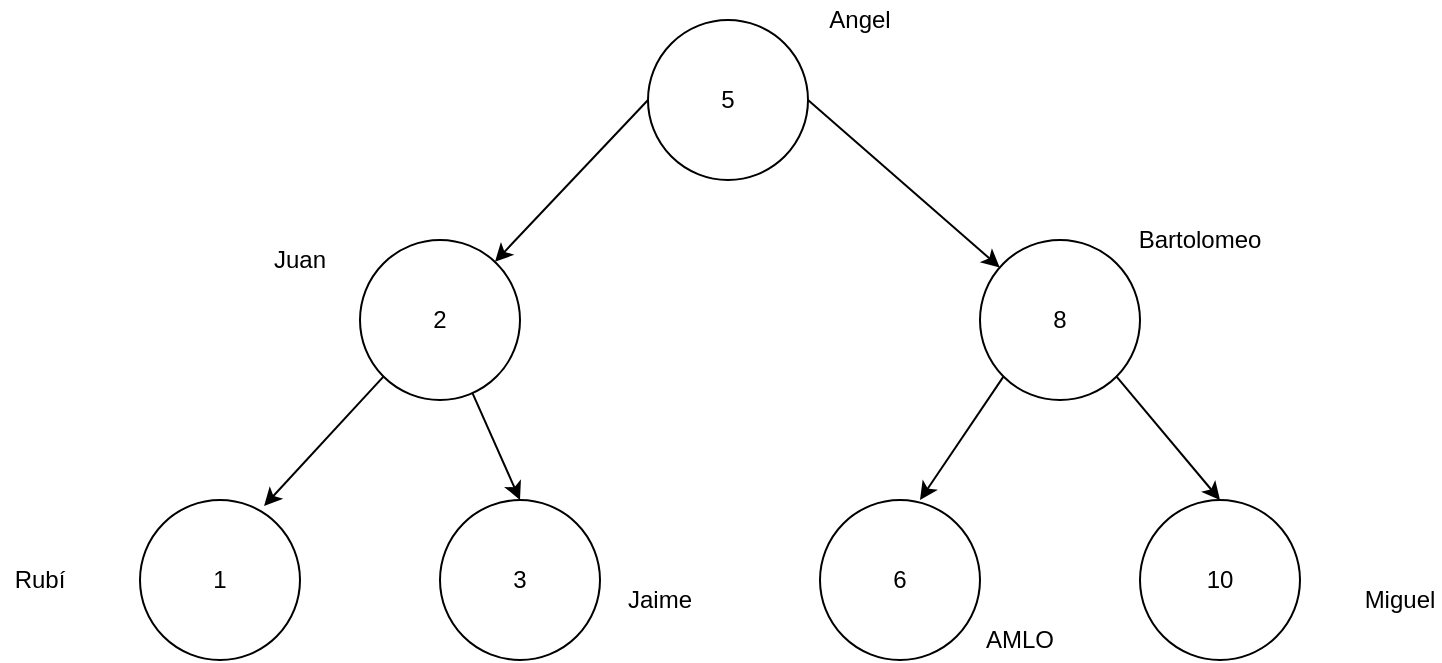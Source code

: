 <mxfile>
    <diagram id="jlbz8QbFJrKO7rKDT4fe" name="Page-1">
        <mxGraphModel dx="932" dy="648" grid="1" gridSize="10" guides="1" tooltips="1" connect="1" arrows="1" fold="1" page="1" pageScale="1" pageWidth="827" pageHeight="1169" math="0" shadow="0">
            <root>
                <mxCell id="0"/>
                <mxCell id="1" parent="0"/>
                <mxCell id="2" value="5" style="ellipse;whiteSpace=wrap;html=1;aspect=fixed;" parent="1" vertex="1">
                    <mxGeometry x="374" y="110" width="80" height="80" as="geometry"/>
                </mxCell>
                <mxCell id="3" value="2" style="ellipse;whiteSpace=wrap;html=1;aspect=fixed;" parent="1" vertex="1">
                    <mxGeometry x="230" y="220" width="80" height="80" as="geometry"/>
                </mxCell>
                <mxCell id="4" value="8" style="ellipse;whiteSpace=wrap;html=1;aspect=fixed;" parent="1" vertex="1">
                    <mxGeometry x="540" y="220" width="80" height="80" as="geometry"/>
                </mxCell>
                <mxCell id="7" value="1" style="ellipse;whiteSpace=wrap;html=1;aspect=fixed;" parent="1" vertex="1">
                    <mxGeometry x="120" y="350" width="80" height="80" as="geometry"/>
                </mxCell>
                <mxCell id="8" value="3" style="ellipse;whiteSpace=wrap;html=1;aspect=fixed;" parent="1" vertex="1">
                    <mxGeometry x="270" y="350" width="80" height="80" as="geometry"/>
                </mxCell>
                <mxCell id="9" value="6" style="ellipse;whiteSpace=wrap;html=1;aspect=fixed;" parent="1" vertex="1">
                    <mxGeometry x="460" y="350" width="80" height="80" as="geometry"/>
                </mxCell>
                <mxCell id="10" value="10" style="ellipse;whiteSpace=wrap;html=1;aspect=fixed;" parent="1" vertex="1">
                    <mxGeometry x="620" y="350" width="80" height="80" as="geometry"/>
                </mxCell>
                <mxCell id="11" value="" style="endArrow=classic;html=1;exitX=0;exitY=0.5;exitDx=0;exitDy=0;" parent="1" source="2" target="3" edge="1">
                    <mxGeometry width="50" height="50" relative="1" as="geometry">
                        <mxPoint x="390" y="450" as="sourcePoint"/>
                        <mxPoint x="440" y="400" as="targetPoint"/>
                    </mxGeometry>
                </mxCell>
                <mxCell id="12" value="" style="endArrow=classic;html=1;exitX=0;exitY=1;exitDx=0;exitDy=0;entryX=0.775;entryY=0.038;entryDx=0;entryDy=0;entryPerimeter=0;" parent="1" source="3" target="7" edge="1">
                    <mxGeometry width="50" height="50" relative="1" as="geometry">
                        <mxPoint x="246.52" y="290" as="sourcePoint"/>
                        <mxPoint x="170.0" y="370.934" as="targetPoint"/>
                    </mxGeometry>
                </mxCell>
                <mxCell id="13" value="" style="endArrow=classic;html=1;exitX=1;exitY=0.5;exitDx=0;exitDy=0;" parent="1" source="2" target="4" edge="1">
                    <mxGeometry width="50" height="50" relative="1" as="geometry">
                        <mxPoint x="390" y="450" as="sourcePoint"/>
                        <mxPoint x="440" y="400" as="targetPoint"/>
                    </mxGeometry>
                </mxCell>
                <mxCell id="14" value="" style="endArrow=classic;html=1;exitX=0;exitY=1;exitDx=0;exitDy=0;" parent="1" source="4" edge="1">
                    <mxGeometry width="50" height="50" relative="1" as="geometry">
                        <mxPoint x="390" y="450" as="sourcePoint"/>
                        <mxPoint x="510" y="350" as="targetPoint"/>
                    </mxGeometry>
                </mxCell>
                <mxCell id="15" value="" style="endArrow=classic;html=1;exitX=1;exitY=1;exitDx=0;exitDy=0;entryX=0.5;entryY=0;entryDx=0;entryDy=0;" parent="1" source="4" target="10" edge="1">
                    <mxGeometry width="50" height="50" relative="1" as="geometry">
                        <mxPoint x="390" y="450" as="sourcePoint"/>
                        <mxPoint x="440" y="400" as="targetPoint"/>
                    </mxGeometry>
                </mxCell>
                <mxCell id="16" value="" style="endArrow=classic;html=1;entryX=0.5;entryY=0;entryDx=0;entryDy=0;" parent="1" source="3" target="8" edge="1">
                    <mxGeometry width="50" height="50" relative="1" as="geometry">
                        <mxPoint x="390" y="450" as="sourcePoint"/>
                        <mxPoint x="440" y="400" as="targetPoint"/>
                    </mxGeometry>
                </mxCell>
                <mxCell id="17" value="Angel" style="text;html=1;strokeColor=none;fillColor=none;align=center;verticalAlign=middle;whiteSpace=wrap;rounded=0;" parent="1" vertex="1">
                    <mxGeometry x="460" y="100" width="40" height="20" as="geometry"/>
                </mxCell>
                <mxCell id="18" value="Bartolomeo" style="text;html=1;strokeColor=none;fillColor=none;align=center;verticalAlign=middle;whiteSpace=wrap;rounded=0;" parent="1" vertex="1">
                    <mxGeometry x="630" y="210" width="40" height="20" as="geometry"/>
                </mxCell>
                <mxCell id="19" value="Juan" style="text;html=1;strokeColor=none;fillColor=none;align=center;verticalAlign=middle;whiteSpace=wrap;rounded=0;" parent="1" vertex="1">
                    <mxGeometry x="180" y="220" width="40" height="20" as="geometry"/>
                </mxCell>
                <mxCell id="20" value="Rubí" style="text;html=1;strokeColor=none;fillColor=none;align=center;verticalAlign=middle;whiteSpace=wrap;rounded=0;" parent="1" vertex="1">
                    <mxGeometry x="50" y="380" width="40" height="20" as="geometry"/>
                </mxCell>
                <mxCell id="21" value="Jaime" style="text;html=1;strokeColor=none;fillColor=none;align=center;verticalAlign=middle;whiteSpace=wrap;rounded=0;" parent="1" vertex="1">
                    <mxGeometry x="360" y="390" width="40" height="20" as="geometry"/>
                </mxCell>
                <mxCell id="22" value="AMLO" style="text;html=1;strokeColor=none;fillColor=none;align=center;verticalAlign=middle;whiteSpace=wrap;rounded=0;" parent="1" vertex="1">
                    <mxGeometry x="540" y="410" width="40" height="20" as="geometry"/>
                </mxCell>
                <mxCell id="23" value="Miguel" style="text;html=1;strokeColor=none;fillColor=none;align=center;verticalAlign=middle;whiteSpace=wrap;rounded=0;" parent="1" vertex="1">
                    <mxGeometry x="730" y="390" width="40" height="20" as="geometry"/>
                </mxCell>
            </root>
        </mxGraphModel>
    </diagram>
</mxfile>
